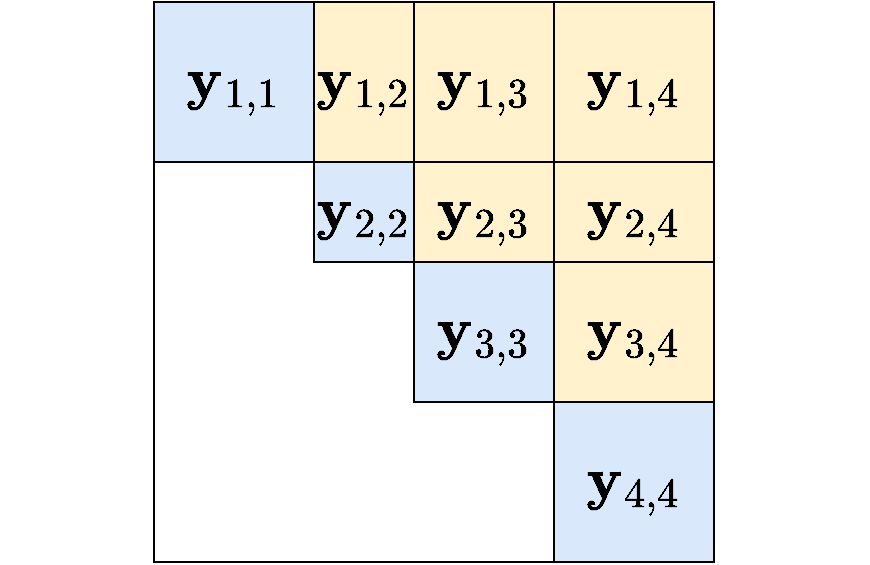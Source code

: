 <mxfile version="21.1.2" type="device">
  <diagram name="Page-1" id="r6UnFRfl_-iHqwlkeRBK">
    <mxGraphModel dx="1380" dy="782" grid="1" gridSize="10" guides="1" tooltips="1" connect="1" arrows="1" fold="1" page="1" pageScale="1" pageWidth="300" pageHeight="300" math="1" shadow="0">
      <root>
        <mxCell id="0" />
        <mxCell id="1" parent="0" />
        <mxCell id="pGdtRP4Wak_l-UHCPVVS-14" value="" style="rounded=0;whiteSpace=wrap;html=1;strokeColor=#000000;fontSize=25;" vertex="1" parent="1">
          <mxGeometry x="10" y="10" width="280" height="280" as="geometry" />
        </mxCell>
        <mxCell id="pGdtRP4Wak_l-UHCPVVS-2" value="$$\mathbf{y}_{4,4}$$" style="whiteSpace=wrap;html=1;aspect=fixed;fillColor=#dae8fc;strokeColor=#000000;fontSize=25;" vertex="1" parent="1">
          <mxGeometry x="210" y="210" width="80" height="80" as="geometry" />
        </mxCell>
        <mxCell id="pGdtRP4Wak_l-UHCPVVS-3" value="$$\mathbf{y}_{2,2}$$" style="whiteSpace=wrap;html=1;aspect=fixed;fillColor=#dae8fc;strokeColor=#000000;fontSize=25;" vertex="1" parent="1">
          <mxGeometry x="90" y="90" width="50" height="50" as="geometry" />
        </mxCell>
        <mxCell id="pGdtRP4Wak_l-UHCPVVS-4" value="$$\mathbf{y}_{3,3}$$" style="whiteSpace=wrap;html=1;aspect=fixed;fillColor=#dae8fc;strokeColor=#000000;fontSize=25;" vertex="1" parent="1">
          <mxGeometry x="140" y="140" width="70" height="70" as="geometry" />
        </mxCell>
        <mxCell id="pGdtRP4Wak_l-UHCPVVS-6" value="$$\mathbf{y}_{1,2}$$" style="rounded=0;whiteSpace=wrap;html=1;fillColor=#fff2cc;strokeColor=#000000;fontSize=25;" vertex="1" parent="1">
          <mxGeometry x="90" y="10" width="50" height="80" as="geometry" />
        </mxCell>
        <mxCell id="pGdtRP4Wak_l-UHCPVVS-7" value="$$\mathbf{y}_{1,1}$$" style="whiteSpace=wrap;html=1;aspect=fixed;fillColor=#dae8fc;strokeColor=#000000;fontSize=25;" vertex="1" parent="1">
          <mxGeometry x="10" y="10" width="80" height="80" as="geometry" />
        </mxCell>
        <mxCell id="pGdtRP4Wak_l-UHCPVVS-8" value="$$\mathbf{y}_{2,3}$$" style="rounded=0;whiteSpace=wrap;html=1;fillColor=#fff2cc;strokeColor=#000000;fontSize=25;" vertex="1" parent="1">
          <mxGeometry x="140" y="90" width="70" height="50" as="geometry" />
        </mxCell>
        <mxCell id="pGdtRP4Wak_l-UHCPVVS-9" value="$$\mathbf{y}_{1,3}$$" style="rounded=0;whiteSpace=wrap;html=1;fillColor=#fff2cc;strokeColor=#000000;fontSize=25;" vertex="1" parent="1">
          <mxGeometry x="140" y="10" width="70" height="80" as="geometry" />
        </mxCell>
        <mxCell id="pGdtRP4Wak_l-UHCPVVS-10" value="$$\mathbf{y}_{1,4}$$" style="rounded=0;whiteSpace=wrap;html=1;fillColor=#fff2cc;strokeColor=#000000;fontSize=25;" vertex="1" parent="1">
          <mxGeometry x="210" y="10" width="80" height="80" as="geometry" />
        </mxCell>
        <mxCell id="pGdtRP4Wak_l-UHCPVVS-11" value="$$\mathbf{y}_{2,4}$$" style="rounded=0;whiteSpace=wrap;html=1;fillColor=#fff2cc;strokeColor=#000000;fontSize=25;" vertex="1" parent="1">
          <mxGeometry x="210" y="90" width="80" height="50" as="geometry" />
        </mxCell>
        <mxCell id="pGdtRP4Wak_l-UHCPVVS-13" value="$$\mathbf{y}_{3,4}$$" style="rounded=0;whiteSpace=wrap;html=1;fillColor=#fff2cc;strokeColor=#000000;fontSize=25;" vertex="1" parent="1">
          <mxGeometry x="210" y="140" width="80" height="70" as="geometry" />
        </mxCell>
      </root>
    </mxGraphModel>
  </diagram>
</mxfile>
